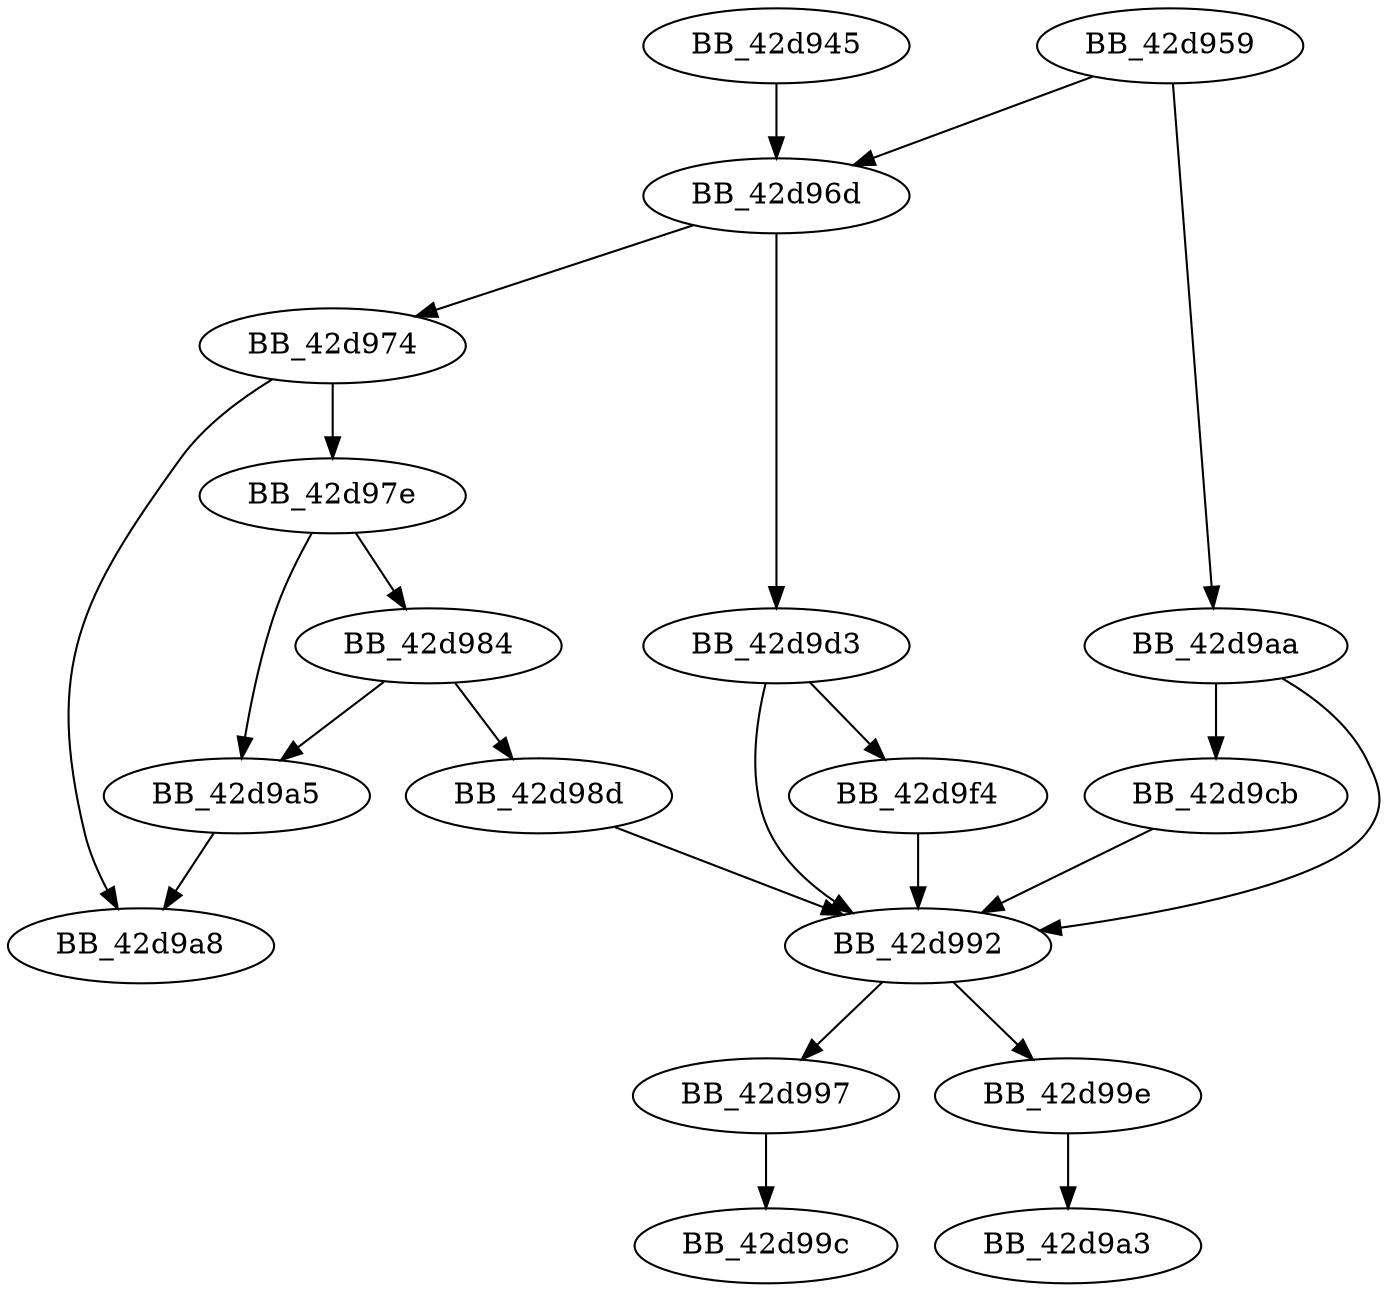 DiGraph __check_overflow_exit{
BB_42d945->BB_42d96d
BB_42d959->BB_42d96d
BB_42d959->BB_42d9aa
BB_42d96d->BB_42d974
BB_42d96d->BB_42d9d3
BB_42d974->BB_42d97e
BB_42d974->BB_42d9a8
BB_42d97e->BB_42d984
BB_42d97e->BB_42d9a5
BB_42d984->BB_42d98d
BB_42d984->BB_42d9a5
BB_42d98d->BB_42d992
BB_42d992->BB_42d997
BB_42d992->BB_42d99e
BB_42d997->BB_42d99c
BB_42d99e->BB_42d9a3
BB_42d9a5->BB_42d9a8
BB_42d9aa->BB_42d992
BB_42d9aa->BB_42d9cb
BB_42d9cb->BB_42d992
BB_42d9d3->BB_42d992
BB_42d9d3->BB_42d9f4
BB_42d9f4->BB_42d992
}
